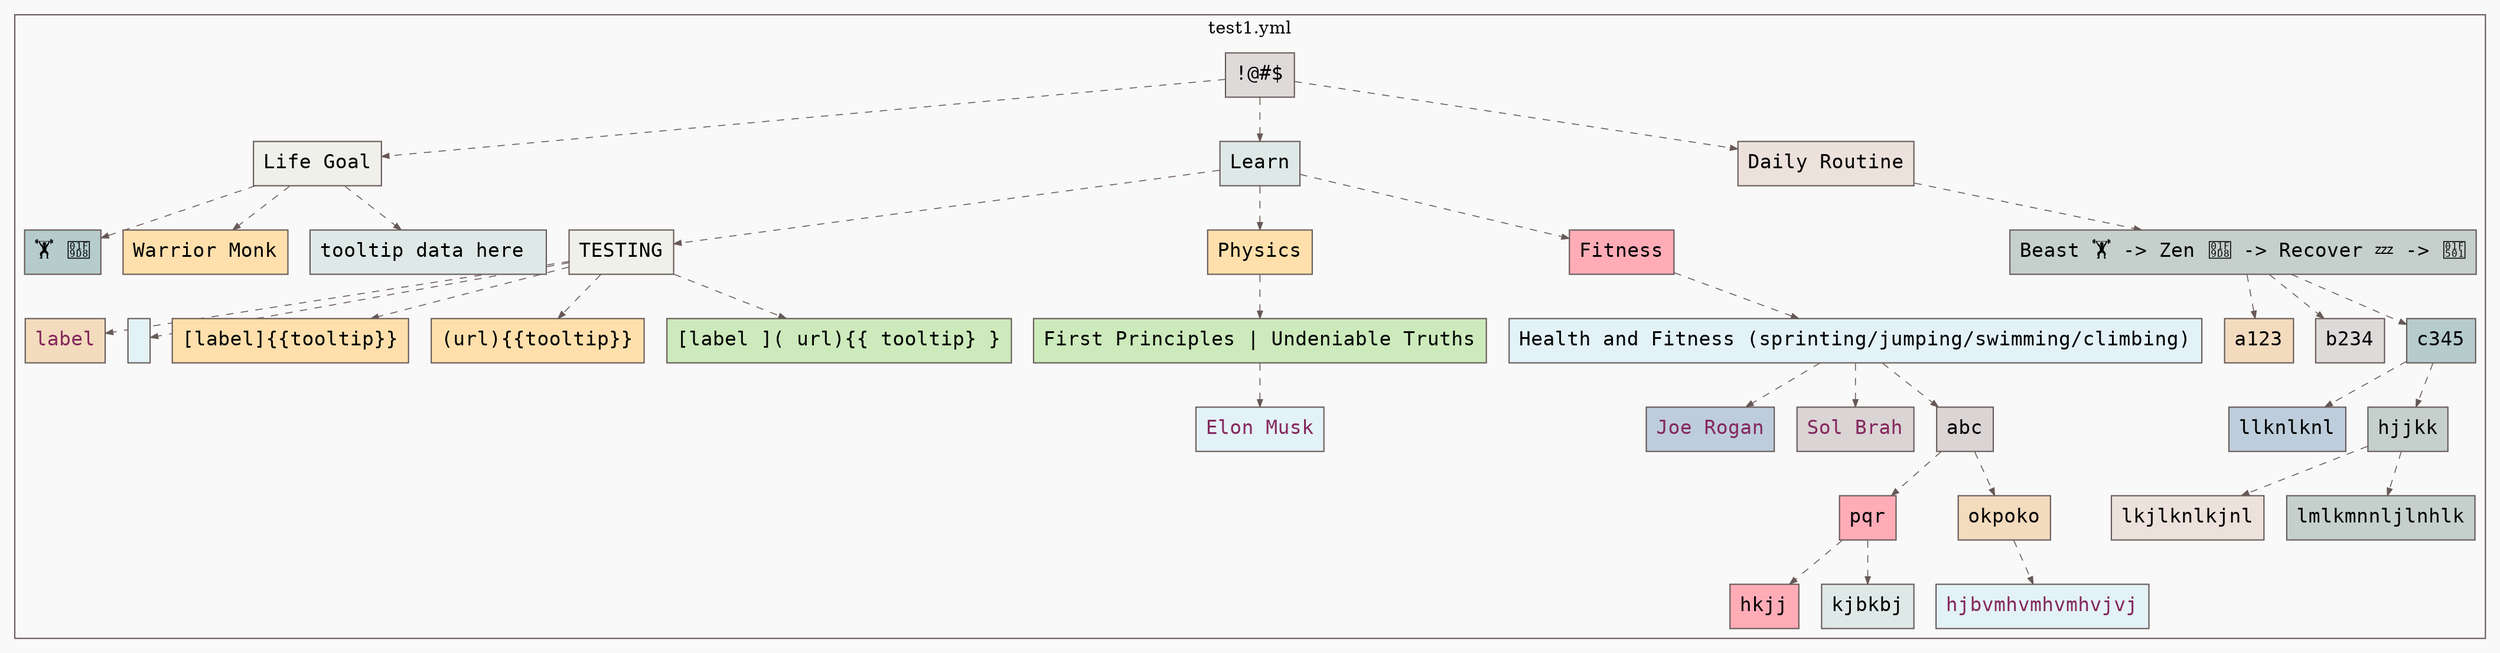 digraph G {
  #rankdir=LR;
  nodesdictep=1.0; splines="line"; K=0.6; overlap=scale; fixedsize=true; resolution=72; bgcolor="#f9f9f9"; outputorder="edgesfirst";
  node [fontname="courier" fontsize=16 shape=box width=0.25 fillcolor="white" style="filled,solid"];
  edge [style=dashed color="#665957" penwidth=0.75 arrowsize=0.6];

  0[label="!@#$" color="#665957" fillcolor="#dfdada" tooltip="!@#$"];
  10[label="Life Goal" color="#665957" fillcolor="#eff0ea" tooltip="Life Goal"];
  11[label="🏋 🧘" color="#665957" fillcolor="#b5cbcc" tooltip="🏋 🧘"];
  12[label="Warrior Monk" color="#665957" fillcolor="#ffe0ac" tooltip="Warrior Monk"];
  13[label="tooltip data here " color="#665957" fillcolor="#dee9e7" tooltip="tooltip data here "];
  14[label="Learn" color="#665957" fillcolor="#dee9e7" tooltip="Learn"];
  15[label="TESTING" color="#665957" fillcolor="#eff0ea" tooltip="TESTING"];
  16[label="label" href="url" fontcolor="#85285d" color="#665957" fillcolor="#f3dbbe" tooltip="tooltip"];
  17[label="" href="url" fontcolor="#85285d" color="#665957" fillcolor="#e3f2f7" tooltip="tooltip"];
  18[label="[label]{{tooltip}}" color="#665957" fillcolor="#ffe0ac" tooltip="[label]{{tooltip}}"];
  19[label="(url){{tooltip}}" color="#665957" fillcolor="#ffe0ac" tooltip="(url){{tooltip}}"];
  1[label="Daily Routine" color="#665957" fillcolor="#ece1db" tooltip="Daily Routine"];
  20[label="[label ]( url){{ tooltip} }" color="#665957" fillcolor="#cceabb" tooltip="[label ]( url){{ tooltip} }"];
  21[label="Physics" color="#665957" fillcolor="#ffe0ac" tooltip="Physics"];
  22[label="First Principles | Undeniable Truths" color="#665957" fillcolor="#cceabb" tooltip="First Principles | Undeniable Truths"];
  23[label="Elon Musk" href="https://twitter.com/elonmusk" fontcolor="#85285d" color="#665957" fillcolor="#e3f2f7" tooltip="Elon Musk"];
  24[label="Fitness" color="#665957" fillcolor="#ffacb7" tooltip="Fitness"];
  25[label="Health and Fitness (sprinting/jumping/swimming/climbing)" color="#665957" fillcolor="#e3f2f7" tooltip="Health and Fitness (sprinting/jumping/swimming/climbing)"];
  26[label="Joe Rogan" href="https://twitter.com/joerogan" fontcolor="#85285d" color="#665957" fillcolor="#becddb" tooltip="Joe Rogan"];
  27[label="Sol Brah" href="https://twitter.com/solbrah" fontcolor="#85285d" color="#665957" fillcolor="#dad4d5" tooltip="Sol Brah"];
  28[label="abc" color="#665957" fillcolor="#dad4d5" tooltip="abc"];
  29[label="pqr" color="#665957" fillcolor="#ffacb7" tooltip="pqr"];
  2[label="Beast 🏋 -> Zen 🧘 -> Recover 💤 -> 🔁" color="#665957" fillcolor="#c5d0cc" tooltip="Beast 🏋 -> Zen 🧘 -> Recover 💤 -> 🔁"];
  30[label="hkjj" color="#665957" fillcolor="#ffacb7" tooltip="hkjj"];
  31[label="kjbkbj" color="#665957" fillcolor="#dee9e7" tooltip="kjbkbj"];
  32[label="okpoko" color="#665957" fillcolor="#f3dbbe" tooltip="okpoko"];
  33[label="hjbvmhvmhvmhvjvj" href="nkjn;n;knklnlj" fontcolor="#85285d" color="#665957" fillcolor="#e3f2f7" tooltip="hjbvmhvmhvmhvjvj"];
  3[label="a123" color="#665957" fillcolor="#f3dbbe" tooltip="a123"];
  4[label="b234" color="#665957" fillcolor="#dfdada" tooltip="b234"];
  5[label="c345" color="#665957" fillcolor="#b5cbcc" tooltip="c345"];
  6[label="llknlknl" color="#665957" fillcolor="#becddb" tooltip="llknlknl"];
  7[label="hjjkk" color="#665957" fillcolor="#c5d0cc" tooltip="hjjkk"];
  8[label="lkjlknlkjnl" color="#665957" fillcolor="#ece1db" tooltip="lkjlknlkjnl"];
  9[label="lmlkmnnljlnhlk" color="#665957" fillcolor="#c5d0cc" tooltip="lmlkmnnljlnhlk"];

  subgraph cluster_0 {
    node [style="filled,solid"];
    label = "test1.yml";
    color = "#665957";
    0 -> 1 [color="#665957"];
    0 -> 10 [color="#665957"];
    0 -> 14 [color="#665957"];
    1 -> 2 [color="#665957"];
    10 -> 11 [color="#665957"];
    10 -> 12 [color="#665957"];
    10 -> 13 [color="#665957"];
    14 -> 15 [color="#665957"];
    14 -> 21 [color="#665957"];
    14 -> 24 [color="#665957"];
    15 -> 16 [color="#665957"];
    15 -> 17 [color="#665957"];
    15 -> 18 [color="#665957"];
    15 -> 19 [color="#665957"];
    15 -> 20 [color="#665957"];
    2 -> 3 [color="#665957"];
    2 -> 4 [color="#665957"];
    2 -> 5 [color="#665957"];
    21 -> 22 [color="#665957"];
    22 -> 23 [color="#665957"];
    24 -> 25 [color="#665957"];
    25 -> 26 [color="#665957"];
    25 -> 27 [color="#665957"];
    25 -> 28 [color="#665957"];
    28 -> 29 [color="#665957"];
    28 -> 32 [color="#665957"];
    29 -> 30 [color="#665957"];
    29 -> 31 [color="#665957"];
    32 -> 33 [color="#665957"];
    5 -> 6 [color="#665957"];
    5 -> 7 [color="#665957"];
    7 -> 8 [color="#665957"];
    7 -> 9 [color="#665957"];
  }
}
